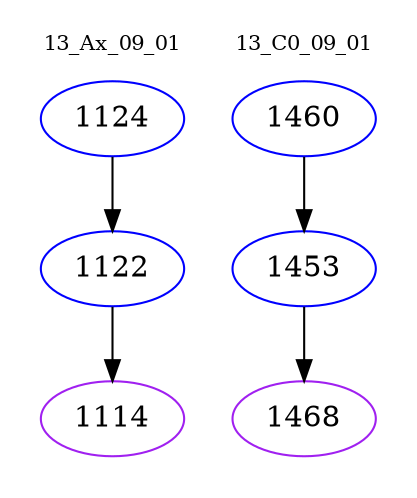 digraph{
subgraph cluster_0 {
color = white
label = "13_Ax_09_01";
fontsize=10;
T0_1124 [label="1124", color="blue"]
T0_1124 -> T0_1122 [color="black"]
T0_1122 [label="1122", color="blue"]
T0_1122 -> T0_1114 [color="black"]
T0_1114 [label="1114", color="purple"]
}
subgraph cluster_1 {
color = white
label = "13_C0_09_01";
fontsize=10;
T1_1460 [label="1460", color="blue"]
T1_1460 -> T1_1453 [color="black"]
T1_1453 [label="1453", color="blue"]
T1_1453 -> T1_1468 [color="black"]
T1_1468 [label="1468", color="purple"]
}
}
